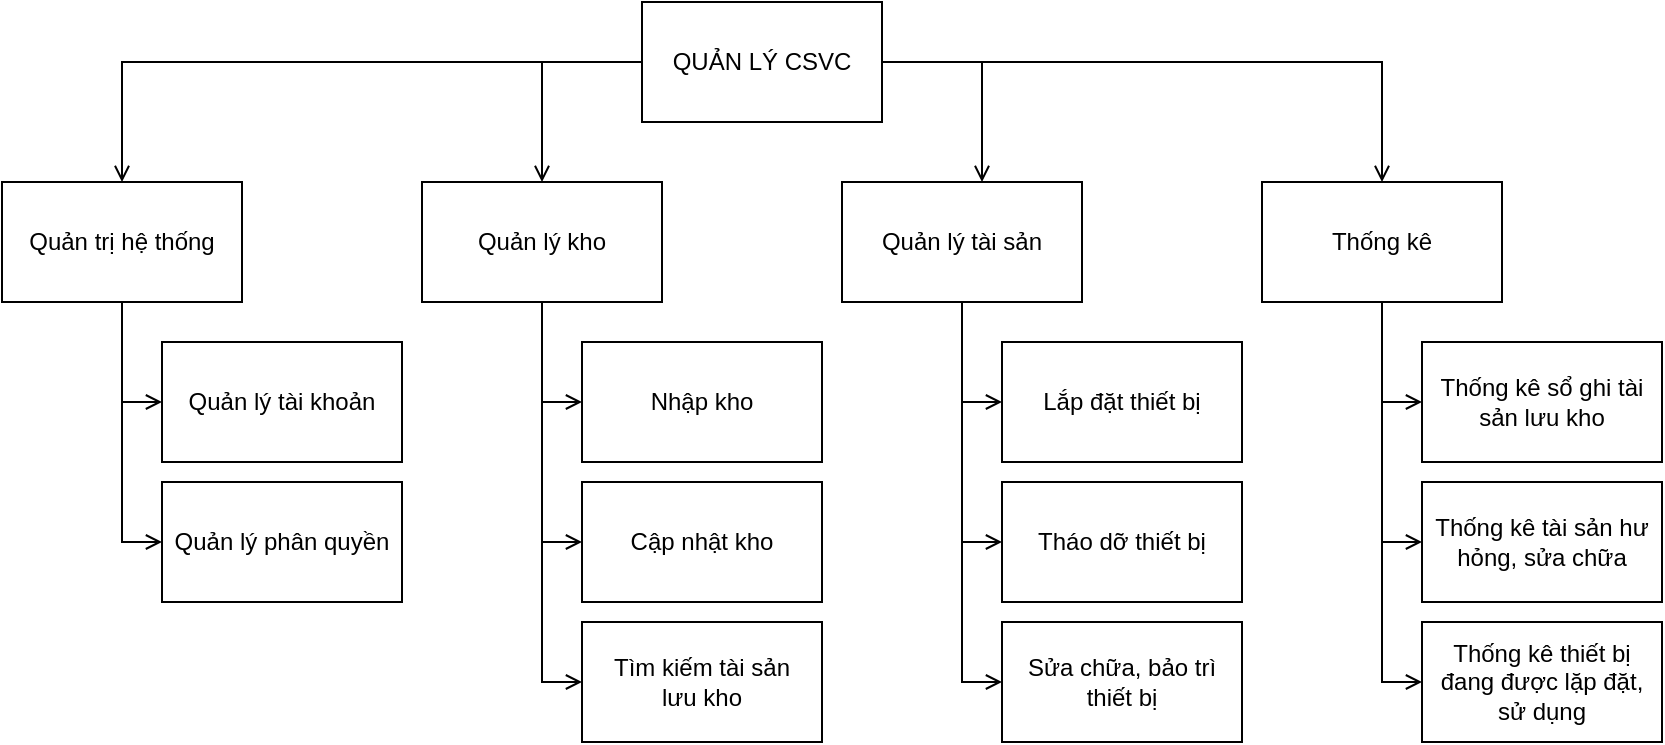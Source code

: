 <mxfile version="14.1.9" type="github">
  <diagram id="1wSriRHE-ukQh-D_EL9k" name="Page-1">
    <mxGraphModel dx="981" dy="526" grid="0" gridSize="10" guides="1" tooltips="1" connect="1" arrows="1" fold="1" page="1" pageScale="1" pageWidth="827" pageHeight="1169" math="0" shadow="0">
      <root>
        <mxCell id="0" />
        <mxCell id="1" parent="0" />
        <mxCell id="bJtenbf6-cepACmx3CRG-18" style="edgeStyle=orthogonalEdgeStyle;rounded=0;orthogonalLoop=1;jettySize=auto;html=1;entryX=0.5;entryY=0;entryDx=0;entryDy=0;endArrow=open;endFill=0;" parent="1" source="bJtenbf6-cepACmx3CRG-1" target="bJtenbf6-cepACmx3CRG-2" edge="1">
          <mxGeometry relative="1" as="geometry">
            <Array as="points">
              <mxPoint x="70" y="70" />
            </Array>
          </mxGeometry>
        </mxCell>
        <mxCell id="zVlX9q5mRycBhv5M6F6q-1" style="edgeStyle=orthogonalEdgeStyle;rounded=0;orthogonalLoop=1;jettySize=auto;html=1;endArrow=open;endFill=0;" edge="1" parent="1" source="bJtenbf6-cepACmx3CRG-1" target="bJtenbf6-cepACmx3CRG-3">
          <mxGeometry relative="1" as="geometry">
            <Array as="points">
              <mxPoint x="280" y="70" />
            </Array>
          </mxGeometry>
        </mxCell>
        <mxCell id="zVlX9q5mRycBhv5M6F6q-6" style="edgeStyle=orthogonalEdgeStyle;rounded=0;orthogonalLoop=1;jettySize=auto;html=1;endArrow=open;endFill=0;" edge="1" parent="1" source="bJtenbf6-cepACmx3CRG-1" target="bJtenbf6-cepACmx3CRG-4">
          <mxGeometry relative="1" as="geometry">
            <Array as="points">
              <mxPoint x="500" y="70" />
            </Array>
          </mxGeometry>
        </mxCell>
        <mxCell id="zVlX9q5mRycBhv5M6F6q-7" style="edgeStyle=orthogonalEdgeStyle;rounded=0;orthogonalLoop=1;jettySize=auto;html=1;endArrow=open;endFill=0;" edge="1" parent="1" source="bJtenbf6-cepACmx3CRG-1" target="bJtenbf6-cepACmx3CRG-5">
          <mxGeometry relative="1" as="geometry" />
        </mxCell>
        <mxCell id="bJtenbf6-cepACmx3CRG-1" value="QUẢN LÝ CSVC" style="rounded=0;whiteSpace=wrap;html=1;" parent="1" vertex="1">
          <mxGeometry x="330" y="40" width="120" height="60" as="geometry" />
        </mxCell>
        <mxCell id="zVlX9q5mRycBhv5M6F6q-10" style="edgeStyle=orthogonalEdgeStyle;rounded=0;orthogonalLoop=1;jettySize=auto;html=1;entryX=0;entryY=0.5;entryDx=0;entryDy=0;endArrow=open;endFill=0;" edge="1" parent="1" source="bJtenbf6-cepACmx3CRG-4" target="bJtenbf6-cepACmx3CRG-30">
          <mxGeometry relative="1" as="geometry" />
        </mxCell>
        <mxCell id="zVlX9q5mRycBhv5M6F6q-11" style="edgeStyle=orthogonalEdgeStyle;rounded=0;orthogonalLoop=1;jettySize=auto;html=1;entryX=0;entryY=0.5;entryDx=0;entryDy=0;endArrow=open;endFill=0;" edge="1" parent="1" source="bJtenbf6-cepACmx3CRG-4" target="bJtenbf6-cepACmx3CRG-31">
          <mxGeometry relative="1" as="geometry" />
        </mxCell>
        <mxCell id="zVlX9q5mRycBhv5M6F6q-12" style="edgeStyle=orthogonalEdgeStyle;rounded=0;orthogonalLoop=1;jettySize=auto;html=1;entryX=0;entryY=0.5;entryDx=0;entryDy=0;endArrow=open;endFill=0;" edge="1" parent="1" source="bJtenbf6-cepACmx3CRG-4" target="zVlX9q5mRycBhv5M6F6q-8">
          <mxGeometry relative="1" as="geometry" />
        </mxCell>
        <mxCell id="bJtenbf6-cepACmx3CRG-4" value="Quản lý tài sản" style="rounded=0;whiteSpace=wrap;html=1;" parent="1" vertex="1">
          <mxGeometry x="430" y="130" width="120" height="60" as="geometry" />
        </mxCell>
        <mxCell id="zVlX9q5mRycBhv5M6F6q-18" style="edgeStyle=orthogonalEdgeStyle;rounded=0;orthogonalLoop=1;jettySize=auto;html=1;entryX=0;entryY=0.5;entryDx=0;entryDy=0;endArrow=open;endFill=0;" edge="1" parent="1" source="bJtenbf6-cepACmx3CRG-5" target="bJtenbf6-cepACmx3CRG-36">
          <mxGeometry relative="1" as="geometry" />
        </mxCell>
        <mxCell id="zVlX9q5mRycBhv5M6F6q-19" style="edgeStyle=orthogonalEdgeStyle;rounded=0;orthogonalLoop=1;jettySize=auto;html=1;entryX=0;entryY=0.5;entryDx=0;entryDy=0;endArrow=open;endFill=0;" edge="1" parent="1" source="bJtenbf6-cepACmx3CRG-5" target="bJtenbf6-cepACmx3CRG-37">
          <mxGeometry relative="1" as="geometry" />
        </mxCell>
        <mxCell id="zVlX9q5mRycBhv5M6F6q-20" style="edgeStyle=orthogonalEdgeStyle;rounded=0;orthogonalLoop=1;jettySize=auto;html=1;entryX=0;entryY=0.5;entryDx=0;entryDy=0;endArrow=open;endFill=0;" edge="1" parent="1" source="bJtenbf6-cepACmx3CRG-5" target="bJtenbf6-cepACmx3CRG-38">
          <mxGeometry relative="1" as="geometry" />
        </mxCell>
        <mxCell id="bJtenbf6-cepACmx3CRG-5" value="Thống kê" style="rounded=0;whiteSpace=wrap;html=1;" parent="1" vertex="1">
          <mxGeometry x="640" y="130" width="120" height="60" as="geometry" />
        </mxCell>
        <mxCell id="zVlX9q5mRycBhv5M6F6q-3" style="edgeStyle=orthogonalEdgeStyle;rounded=0;orthogonalLoop=1;jettySize=auto;html=1;endArrow=open;endFill=0;entryX=0;entryY=0.5;entryDx=0;entryDy=0;" edge="1" parent="1" source="bJtenbf6-cepACmx3CRG-2" target="bJtenbf6-cepACmx3CRG-19">
          <mxGeometry relative="1" as="geometry" />
        </mxCell>
        <mxCell id="zVlX9q5mRycBhv5M6F6q-15" style="edgeStyle=orthogonalEdgeStyle;rounded=0;orthogonalLoop=1;jettySize=auto;html=1;entryX=0;entryY=0.5;entryDx=0;entryDy=0;endArrow=open;endFill=0;" edge="1" parent="1" source="bJtenbf6-cepACmx3CRG-2" target="zVlX9q5mRycBhv5M6F6q-14">
          <mxGeometry relative="1" as="geometry" />
        </mxCell>
        <mxCell id="bJtenbf6-cepACmx3CRG-2" value="Quản trị hệ thống" style="rounded=0;whiteSpace=wrap;html=1;" parent="1" vertex="1">
          <mxGeometry x="10" y="130" width="120" height="60" as="geometry" />
        </mxCell>
        <mxCell id="bJtenbf6-cepACmx3CRG-26" style="edgeStyle=orthogonalEdgeStyle;rounded=0;orthogonalLoop=1;jettySize=auto;html=1;endArrow=open;endFill=0;entryX=0;entryY=0.5;entryDx=0;entryDy=0;" parent="1" source="bJtenbf6-cepACmx3CRG-3" target="bJtenbf6-cepACmx3CRG-23" edge="1">
          <mxGeometry relative="1" as="geometry">
            <Array as="points">
              <mxPoint x="280" y="240" />
            </Array>
          </mxGeometry>
        </mxCell>
        <mxCell id="bJtenbf6-cepACmx3CRG-29" style="edgeStyle=orthogonalEdgeStyle;rounded=0;orthogonalLoop=1;jettySize=auto;html=1;endArrow=open;endFill=0;entryX=0;entryY=0.5;entryDx=0;entryDy=0;" parent="1" source="bJtenbf6-cepACmx3CRG-3" target="bJtenbf6-cepACmx3CRG-25" edge="1">
          <mxGeometry relative="1" as="geometry">
            <mxPoint x="280" y="400" as="targetPoint" />
          </mxGeometry>
        </mxCell>
        <mxCell id="zVlX9q5mRycBhv5M6F6q-2" style="edgeStyle=orthogonalEdgeStyle;rounded=0;orthogonalLoop=1;jettySize=auto;html=1;endArrow=open;endFill=0;" edge="1" parent="1" source="bJtenbf6-cepACmx3CRG-3" target="bJtenbf6-cepACmx3CRG-24">
          <mxGeometry relative="1" as="geometry">
            <Array as="points">
              <mxPoint x="280" y="310" />
            </Array>
          </mxGeometry>
        </mxCell>
        <mxCell id="bJtenbf6-cepACmx3CRG-3" value="Quản lý kho" style="rounded=0;whiteSpace=wrap;html=1;" parent="1" vertex="1">
          <mxGeometry x="220" y="130" width="120" height="60" as="geometry" />
        </mxCell>
        <mxCell id="bJtenbf6-cepACmx3CRG-19" value="Quản lý tài khoản" style="rounded=0;whiteSpace=wrap;html=1;" parent="1" vertex="1">
          <mxGeometry x="90" y="210" width="120" height="60" as="geometry" />
        </mxCell>
        <mxCell id="bJtenbf6-cepACmx3CRG-23" value="Nhập kho" style="rounded=0;whiteSpace=wrap;html=1;" parent="1" vertex="1">
          <mxGeometry x="300" y="210" width="120" height="60" as="geometry" />
        </mxCell>
        <mxCell id="bJtenbf6-cepACmx3CRG-24" value="Cập nhật kho" style="rounded=0;whiteSpace=wrap;html=1;" parent="1" vertex="1">
          <mxGeometry x="300" y="280" width="120" height="60" as="geometry" />
        </mxCell>
        <mxCell id="bJtenbf6-cepACmx3CRG-25" value="Tìm kiếm tài sản&lt;br&gt;lưu kho" style="rounded=0;whiteSpace=wrap;html=1;" parent="1" vertex="1">
          <mxGeometry x="300" y="350" width="120" height="60" as="geometry" />
        </mxCell>
        <mxCell id="bJtenbf6-cepACmx3CRG-30" value="Lắp đặt thiết bị" style="rounded=0;whiteSpace=wrap;html=1;" parent="1" vertex="1">
          <mxGeometry x="510" y="210" width="120" height="60" as="geometry" />
        </mxCell>
        <mxCell id="bJtenbf6-cepACmx3CRG-31" value="Tháo dỡ thiết bị" style="rounded=0;whiteSpace=wrap;html=1;" parent="1" vertex="1">
          <mxGeometry x="510" y="280" width="120" height="60" as="geometry" />
        </mxCell>
        <mxCell id="bJtenbf6-cepACmx3CRG-36" value="Thống kê sổ ghi tài sản lưu kho" style="rounded=0;whiteSpace=wrap;html=1;" parent="1" vertex="1">
          <mxGeometry x="720" y="210" width="120" height="60" as="geometry" />
        </mxCell>
        <mxCell id="bJtenbf6-cepACmx3CRG-37" value="Thống kê tài sản hư hỏng, sửa chữa" style="rounded=0;whiteSpace=wrap;html=1;" parent="1" vertex="1">
          <mxGeometry x="720" y="280" width="120" height="60" as="geometry" />
        </mxCell>
        <mxCell id="bJtenbf6-cepACmx3CRG-38" value="Thống kê thiết bị đang được lặp đặt, sử dụng" style="rounded=0;whiteSpace=wrap;html=1;" parent="1" vertex="1">
          <mxGeometry x="720" y="350" width="120" height="60" as="geometry" />
        </mxCell>
        <mxCell id="zVlX9q5mRycBhv5M6F6q-8" value="Sửa chữa, bảo trì thiết bị" style="rounded=0;whiteSpace=wrap;html=1;" vertex="1" parent="1">
          <mxGeometry x="510" y="350" width="120" height="60" as="geometry" />
        </mxCell>
        <mxCell id="zVlX9q5mRycBhv5M6F6q-14" value="Quản lý phân quyền" style="rounded=0;whiteSpace=wrap;html=1;" vertex="1" parent="1">
          <mxGeometry x="90" y="280" width="120" height="60" as="geometry" />
        </mxCell>
      </root>
    </mxGraphModel>
  </diagram>
</mxfile>
